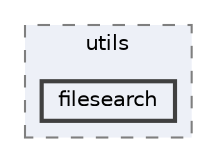 digraph "packages/core/src/utils/filesearch"
{
 // LATEX_PDF_SIZE
  bgcolor="transparent";
  edge [fontname=Helvetica,fontsize=10,labelfontname=Helvetica,labelfontsize=10];
  node [fontname=Helvetica,fontsize=10,shape=box,height=0.2,width=0.4];
  compound=true
  subgraph clusterdir_562bfac3cae676b5c2098f825ff96d68 {
    graph [ bgcolor="#edf0f7", pencolor="grey50", label="utils", fontname=Helvetica,fontsize=10 style="filled,dashed", URL="dir_562bfac3cae676b5c2098f825ff96d68.html",tooltip=""]
  dir_d6079c4ec23ce40611855c86e9b098d9 [label="filesearch", fillcolor="#edf0f7", color="grey25", style="filled,bold", URL="dir_d6079c4ec23ce40611855c86e9b098d9.html",tooltip=""];
  }
}
